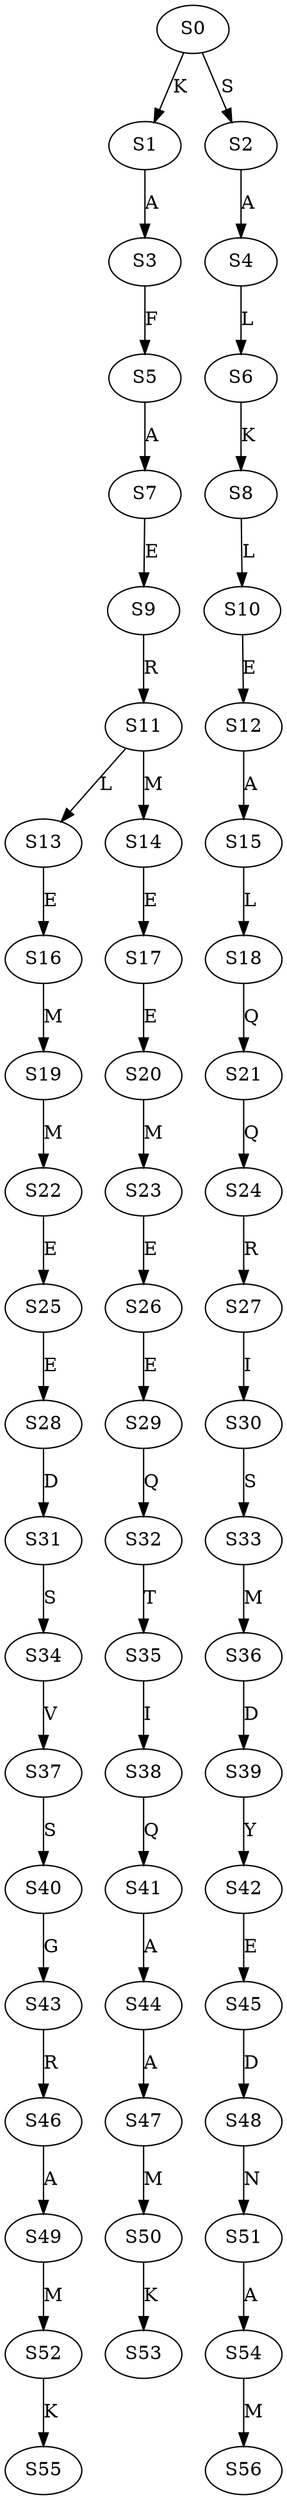 strict digraph  {
	S0 -> S1 [ label = K ];
	S0 -> S2 [ label = S ];
	S1 -> S3 [ label = A ];
	S2 -> S4 [ label = A ];
	S3 -> S5 [ label = F ];
	S4 -> S6 [ label = L ];
	S5 -> S7 [ label = A ];
	S6 -> S8 [ label = K ];
	S7 -> S9 [ label = E ];
	S8 -> S10 [ label = L ];
	S9 -> S11 [ label = R ];
	S10 -> S12 [ label = E ];
	S11 -> S13 [ label = L ];
	S11 -> S14 [ label = M ];
	S12 -> S15 [ label = A ];
	S13 -> S16 [ label = E ];
	S14 -> S17 [ label = E ];
	S15 -> S18 [ label = L ];
	S16 -> S19 [ label = M ];
	S17 -> S20 [ label = E ];
	S18 -> S21 [ label = Q ];
	S19 -> S22 [ label = M ];
	S20 -> S23 [ label = M ];
	S21 -> S24 [ label = Q ];
	S22 -> S25 [ label = E ];
	S23 -> S26 [ label = E ];
	S24 -> S27 [ label = R ];
	S25 -> S28 [ label = E ];
	S26 -> S29 [ label = E ];
	S27 -> S30 [ label = I ];
	S28 -> S31 [ label = D ];
	S29 -> S32 [ label = Q ];
	S30 -> S33 [ label = S ];
	S31 -> S34 [ label = S ];
	S32 -> S35 [ label = T ];
	S33 -> S36 [ label = M ];
	S34 -> S37 [ label = V ];
	S35 -> S38 [ label = I ];
	S36 -> S39 [ label = D ];
	S37 -> S40 [ label = S ];
	S38 -> S41 [ label = Q ];
	S39 -> S42 [ label = Y ];
	S40 -> S43 [ label = G ];
	S41 -> S44 [ label = A ];
	S42 -> S45 [ label = E ];
	S43 -> S46 [ label = R ];
	S44 -> S47 [ label = A ];
	S45 -> S48 [ label = D ];
	S46 -> S49 [ label = A ];
	S47 -> S50 [ label = M ];
	S48 -> S51 [ label = N ];
	S49 -> S52 [ label = M ];
	S50 -> S53 [ label = K ];
	S51 -> S54 [ label = A ];
	S52 -> S55 [ label = K ];
	S54 -> S56 [ label = M ];
}
